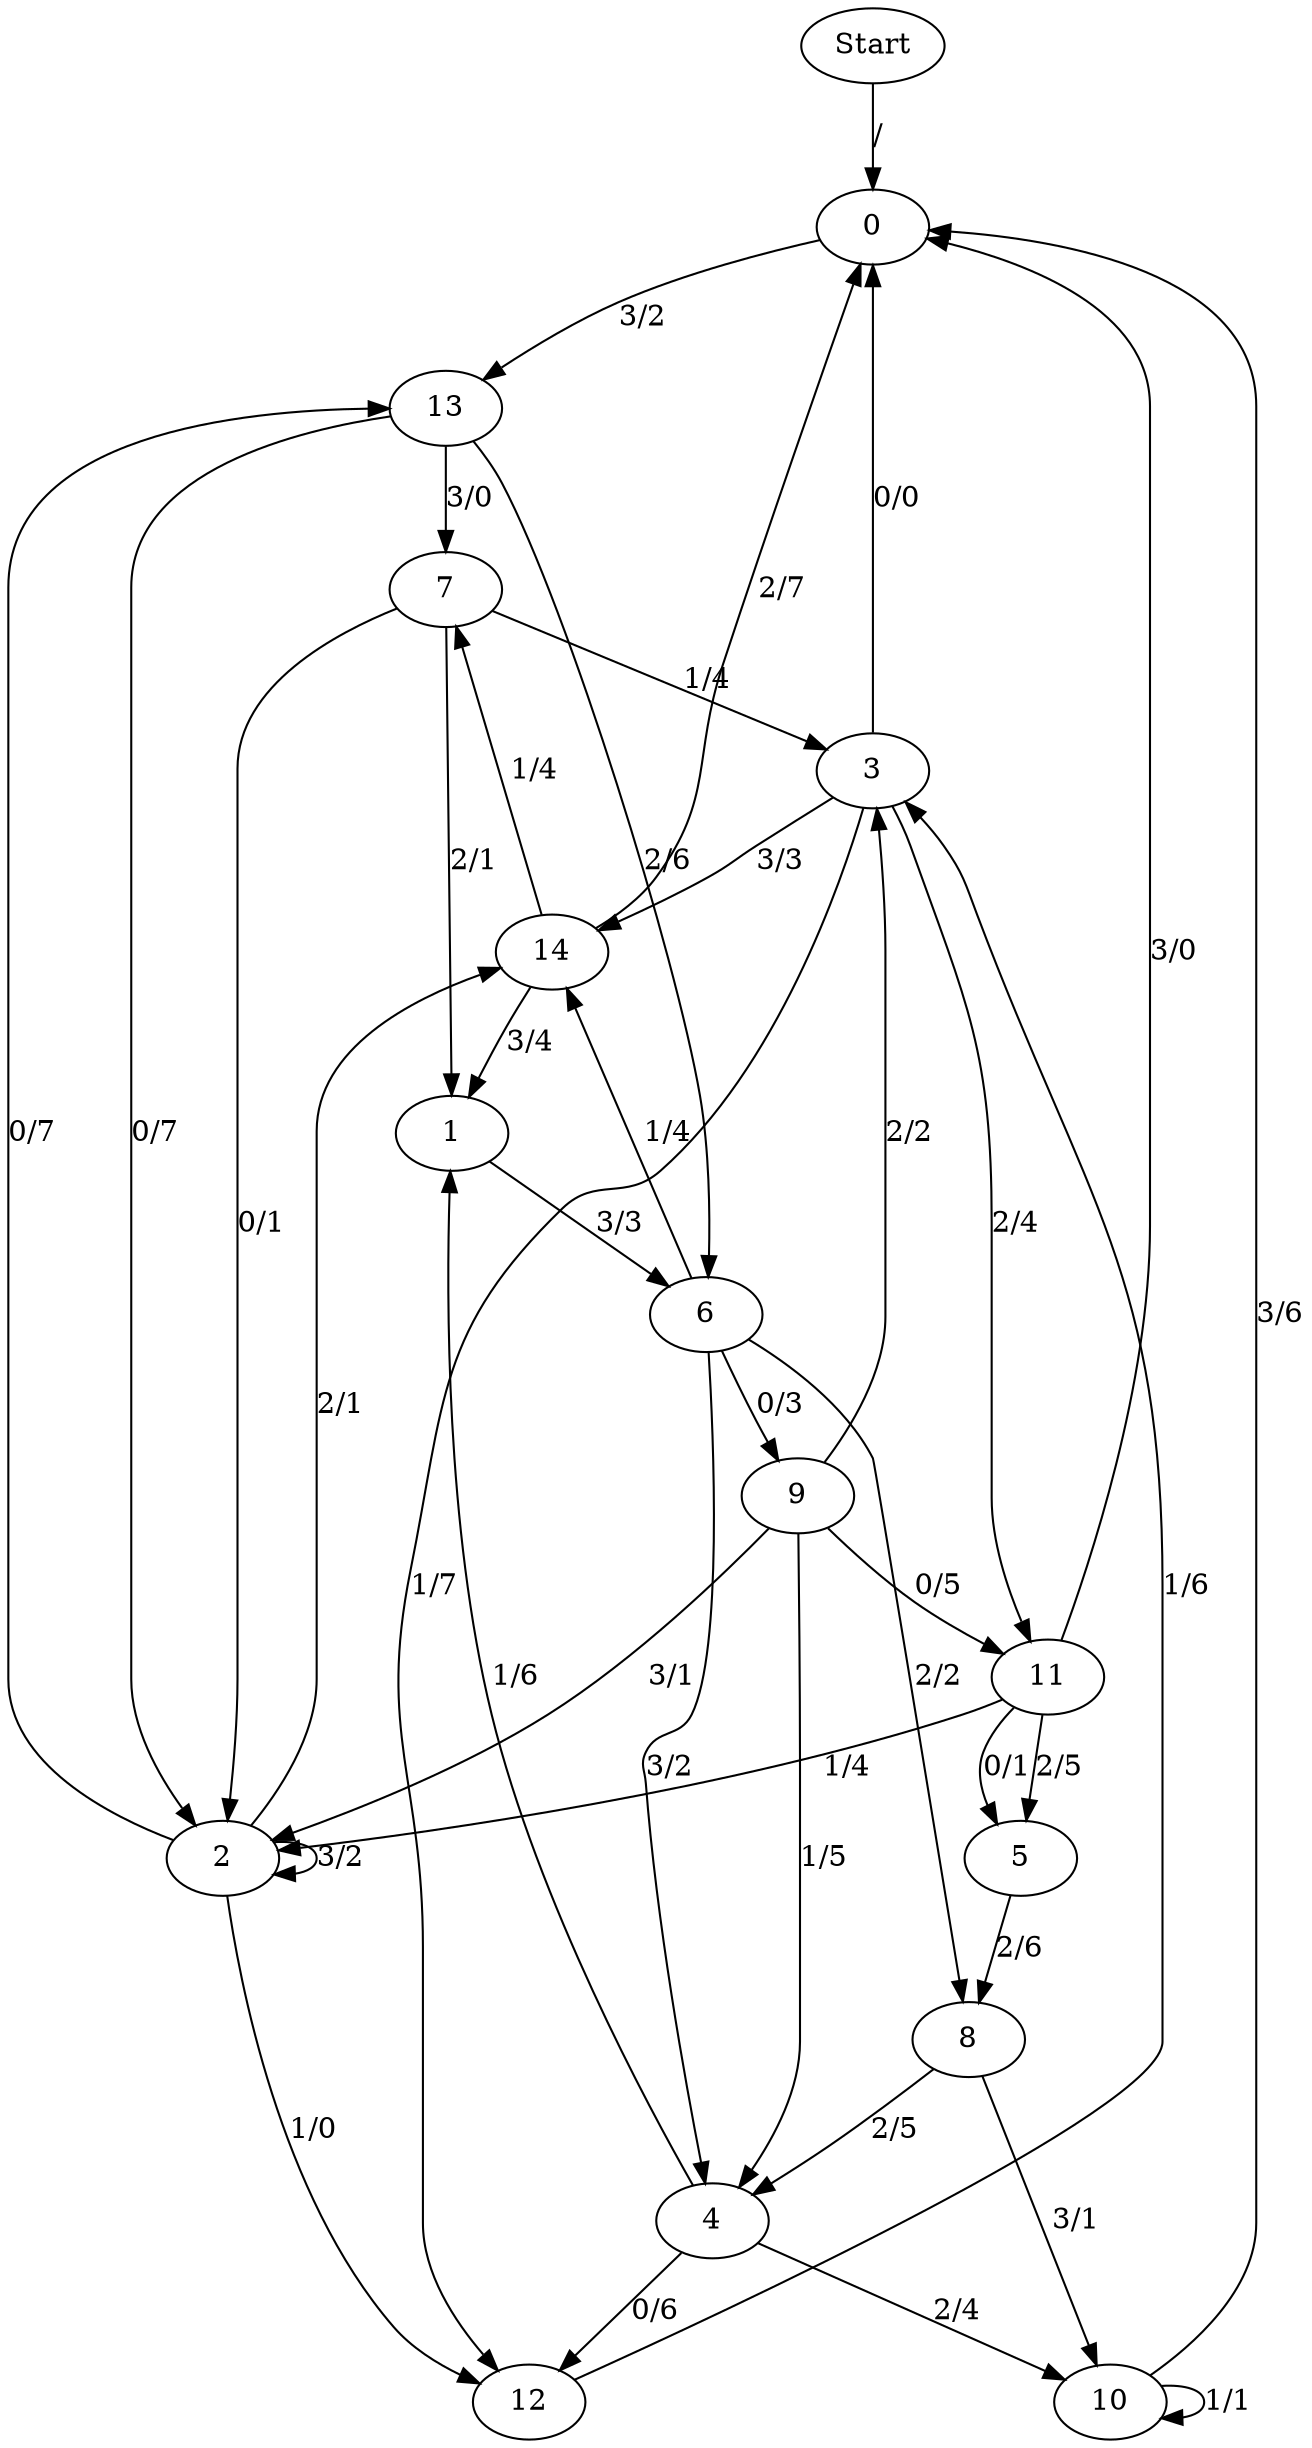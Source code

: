 digraph {
	Start -> 0 [label="/"]
	0 -> 13 [label="3/2"]
	12 -> 3 [label="1/6"]
	3 -> 11 [label="2/4"]
	3 -> 14 [label="3/3"]
	3 -> 0 [label="0/0"]
	3 -> 12 [label="1/7"]
	14 -> 7 [label="1/4"]
	14 -> 0 [label="2/7"]
	14 -> 1 [label="3/4"]
	13 -> 2 [label="0/7"]
	13 -> 6 [label="2/6"]
	13 -> 7 [label="3/0"]
	7 -> 1 [label="2/1"]
	7 -> 2 [label="0/1"]
	7 -> 3 [label="1/4"]
	1 -> 6 [label="3/3"]
	6 -> 9 [label="0/3"]
	6 -> 14 [label="1/4"]
	6 -> 8 [label="2/2"]
	6 -> 4 [label="3/2"]
	9 -> 3 [label="2/2"]
	9 -> 2 [label="3/1"]
	9 -> 11 [label="0/5"]
	9 -> 4 [label="1/5"]
	11 -> 5 [label="0/1"]
	11 -> 2 [label="1/4"]
	11 -> 5 [label="2/5"]
	11 -> 0 [label="3/0"]
	5 -> 8 [label="2/6"]
	8 -> 4 [label="2/5"]
	8 -> 10 [label="3/1"]
	4 -> 12 [label="0/6"]
	4 -> 1 [label="1/6"]
	4 -> 10 [label="2/4"]
	10 -> 10 [label="1/1"]
	10 -> 0 [label="3/6"]
	2 -> 13 [label="0/7"]
	2 -> 12 [label="1/0"]
	2 -> 14 [label="2/1"]
	2 -> 2 [label="3/2"]
}